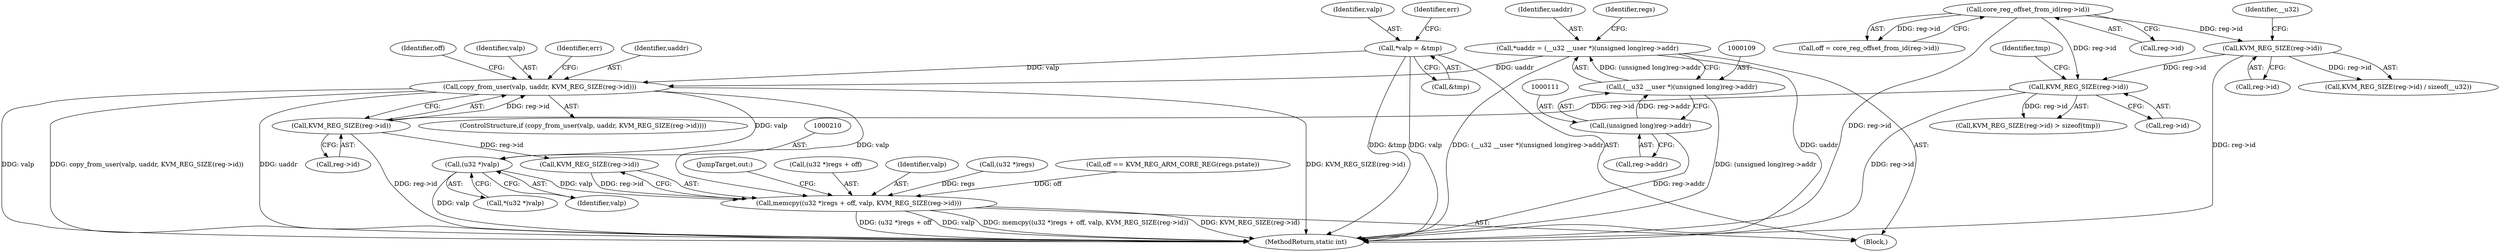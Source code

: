 digraph "0_linux_d26c25a9d19b5976b319af528886f89cf455692d_0@pointer" {
"1000183" [label="(Call,copy_from_user(valp, uaddr, KVM_REG_SIZE(reg->id)))"];
"1000131" [label="(Call,*valp = &tmp)"];
"1000106" [label="(Call,*uaddr = (__u32 __user *)(unsigned long)reg->addr)"];
"1000108" [label="(Call,(__u32 __user *)(unsigned long)reg->addr)"];
"1000110" [label="(Call,(unsigned long)reg->addr)"];
"1000186" [label="(Call,KVM_REG_SIZE(reg->id))"];
"1000173" [label="(Call,KVM_REG_SIZE(reg->id))"];
"1000142" [label="(Call,core_reg_offset_from_id(reg->id))"];
"1000155" [label="(Call,KVM_REG_SIZE(reg->id))"];
"1000209" [label="(Call,(u32 *)valp)"];
"1000232" [label="(Call,memcpy((u32 *)regs + off, valp, KVM_REG_SIZE(reg->id)))"];
"1000182" [label="(ControlStructure,if (copy_from_user(valp, uaddr, KVM_REG_SIZE(reg->id))))"];
"1000197" [label="(Call,off == KVM_REG_ARM_CORE_REG(regs.pstate))"];
"1000198" [label="(Identifier,off)"];
"1000243" [label="(JumpTarget,out:)"];
"1000246" [label="(MethodReturn,static int)"];
"1000186" [label="(Call,KVM_REG_SIZE(reg->id))"];
"1000232" [label="(Call,memcpy((u32 *)regs + off, valp, KVM_REG_SIZE(reg->id)))"];
"1000143" [label="(Call,reg->id)"];
"1000155" [label="(Call,KVM_REG_SIZE(reg->id))"];
"1000104" [label="(Block,)"];
"1000117" [label="(Identifier,regs)"];
"1000140" [label="(Call,off = core_reg_offset_from_id(reg->id))"];
"1000110" [label="(Call,(unsigned long)reg->addr)"];
"1000184" [label="(Identifier,valp)"];
"1000142" [label="(Call,core_reg_offset_from_id(reg->id))"];
"1000156" [label="(Call,reg->id)"];
"1000138" [label="(Identifier,err)"];
"1000108" [label="(Call,(__u32 __user *)(unsigned long)reg->addr)"];
"1000160" [label="(Identifier,__u32)"];
"1000211" [label="(Identifier,valp)"];
"1000183" [label="(Call,copy_from_user(valp, uaddr, KVM_REG_SIZE(reg->id)))"];
"1000178" [label="(Identifier,tmp)"];
"1000133" [label="(Call,&tmp)"];
"1000131" [label="(Call,*valp = &tmp)"];
"1000107" [label="(Identifier,uaddr)"];
"1000187" [label="(Call,reg->id)"];
"1000112" [label="(Call,reg->addr)"];
"1000106" [label="(Call,*uaddr = (__u32 __user *)(unsigned long)reg->addr)"];
"1000233" [label="(Call,(u32 *)regs + off)"];
"1000238" [label="(Identifier,valp)"];
"1000154" [label="(Call,KVM_REG_SIZE(reg->id) / sizeof(__u32))"];
"1000192" [label="(Identifier,err)"];
"1000132" [label="(Identifier,valp)"];
"1000174" [label="(Call,reg->id)"];
"1000173" [label="(Call,KVM_REG_SIZE(reg->id))"];
"1000209" [label="(Call,(u32 *)valp)"];
"1000234" [label="(Call,(u32 *)regs)"];
"1000172" [label="(Call,KVM_REG_SIZE(reg->id) > sizeof(tmp))"];
"1000185" [label="(Identifier,uaddr)"];
"1000208" [label="(Call,*(u32 *)valp)"];
"1000239" [label="(Call,KVM_REG_SIZE(reg->id))"];
"1000183" -> "1000182"  [label="AST: "];
"1000183" -> "1000186"  [label="CFG: "];
"1000184" -> "1000183"  [label="AST: "];
"1000185" -> "1000183"  [label="AST: "];
"1000186" -> "1000183"  [label="AST: "];
"1000192" -> "1000183"  [label="CFG: "];
"1000198" -> "1000183"  [label="CFG: "];
"1000183" -> "1000246"  [label="DDG: uaddr"];
"1000183" -> "1000246"  [label="DDG: KVM_REG_SIZE(reg->id)"];
"1000183" -> "1000246"  [label="DDG: valp"];
"1000183" -> "1000246"  [label="DDG: copy_from_user(valp, uaddr, KVM_REG_SIZE(reg->id))"];
"1000131" -> "1000183"  [label="DDG: valp"];
"1000106" -> "1000183"  [label="DDG: uaddr"];
"1000186" -> "1000183"  [label="DDG: reg->id"];
"1000183" -> "1000209"  [label="DDG: valp"];
"1000183" -> "1000232"  [label="DDG: valp"];
"1000131" -> "1000104"  [label="AST: "];
"1000131" -> "1000133"  [label="CFG: "];
"1000132" -> "1000131"  [label="AST: "];
"1000133" -> "1000131"  [label="AST: "];
"1000138" -> "1000131"  [label="CFG: "];
"1000131" -> "1000246"  [label="DDG: valp"];
"1000131" -> "1000246"  [label="DDG: &tmp"];
"1000106" -> "1000104"  [label="AST: "];
"1000106" -> "1000108"  [label="CFG: "];
"1000107" -> "1000106"  [label="AST: "];
"1000108" -> "1000106"  [label="AST: "];
"1000117" -> "1000106"  [label="CFG: "];
"1000106" -> "1000246"  [label="DDG: (__u32 __user *)(unsigned long)reg->addr"];
"1000106" -> "1000246"  [label="DDG: uaddr"];
"1000108" -> "1000106"  [label="DDG: (unsigned long)reg->addr"];
"1000108" -> "1000110"  [label="CFG: "];
"1000109" -> "1000108"  [label="AST: "];
"1000110" -> "1000108"  [label="AST: "];
"1000108" -> "1000246"  [label="DDG: (unsigned long)reg->addr"];
"1000110" -> "1000108"  [label="DDG: reg->addr"];
"1000110" -> "1000112"  [label="CFG: "];
"1000111" -> "1000110"  [label="AST: "];
"1000112" -> "1000110"  [label="AST: "];
"1000110" -> "1000246"  [label="DDG: reg->addr"];
"1000186" -> "1000187"  [label="CFG: "];
"1000187" -> "1000186"  [label="AST: "];
"1000186" -> "1000246"  [label="DDG: reg->id"];
"1000173" -> "1000186"  [label="DDG: reg->id"];
"1000186" -> "1000239"  [label="DDG: reg->id"];
"1000173" -> "1000172"  [label="AST: "];
"1000173" -> "1000174"  [label="CFG: "];
"1000174" -> "1000173"  [label="AST: "];
"1000178" -> "1000173"  [label="CFG: "];
"1000173" -> "1000246"  [label="DDG: reg->id"];
"1000173" -> "1000172"  [label="DDG: reg->id"];
"1000142" -> "1000173"  [label="DDG: reg->id"];
"1000155" -> "1000173"  [label="DDG: reg->id"];
"1000142" -> "1000140"  [label="AST: "];
"1000142" -> "1000143"  [label="CFG: "];
"1000143" -> "1000142"  [label="AST: "];
"1000140" -> "1000142"  [label="CFG: "];
"1000142" -> "1000246"  [label="DDG: reg->id"];
"1000142" -> "1000140"  [label="DDG: reg->id"];
"1000142" -> "1000155"  [label="DDG: reg->id"];
"1000155" -> "1000154"  [label="AST: "];
"1000155" -> "1000156"  [label="CFG: "];
"1000156" -> "1000155"  [label="AST: "];
"1000160" -> "1000155"  [label="CFG: "];
"1000155" -> "1000246"  [label="DDG: reg->id"];
"1000155" -> "1000154"  [label="DDG: reg->id"];
"1000209" -> "1000208"  [label="AST: "];
"1000209" -> "1000211"  [label="CFG: "];
"1000210" -> "1000209"  [label="AST: "];
"1000211" -> "1000209"  [label="AST: "];
"1000208" -> "1000209"  [label="CFG: "];
"1000209" -> "1000246"  [label="DDG: valp"];
"1000209" -> "1000232"  [label="DDG: valp"];
"1000232" -> "1000104"  [label="AST: "];
"1000232" -> "1000239"  [label="CFG: "];
"1000233" -> "1000232"  [label="AST: "];
"1000238" -> "1000232"  [label="AST: "];
"1000239" -> "1000232"  [label="AST: "];
"1000243" -> "1000232"  [label="CFG: "];
"1000232" -> "1000246"  [label="DDG: KVM_REG_SIZE(reg->id)"];
"1000232" -> "1000246"  [label="DDG: (u32 *)regs + off"];
"1000232" -> "1000246"  [label="DDG: valp"];
"1000232" -> "1000246"  [label="DDG: memcpy((u32 *)regs + off, valp, KVM_REG_SIZE(reg->id))"];
"1000234" -> "1000232"  [label="DDG: regs"];
"1000197" -> "1000232"  [label="DDG: off"];
"1000239" -> "1000232"  [label="DDG: reg->id"];
}

